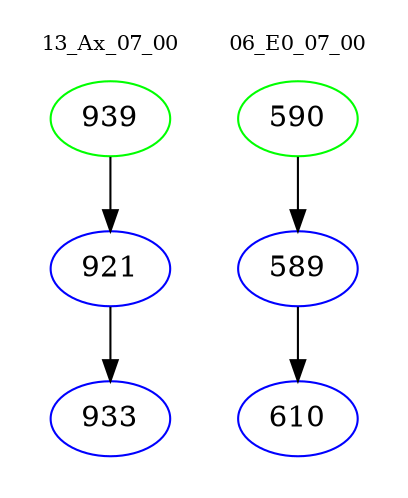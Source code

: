 digraph{
subgraph cluster_0 {
color = white
label = "13_Ax_07_00";
fontsize=10;
T0_939 [label="939", color="green"]
T0_939 -> T0_921 [color="black"]
T0_921 [label="921", color="blue"]
T0_921 -> T0_933 [color="black"]
T0_933 [label="933", color="blue"]
}
subgraph cluster_1 {
color = white
label = "06_E0_07_00";
fontsize=10;
T1_590 [label="590", color="green"]
T1_590 -> T1_589 [color="black"]
T1_589 [label="589", color="blue"]
T1_589 -> T1_610 [color="black"]
T1_610 [label="610", color="blue"]
}
}
